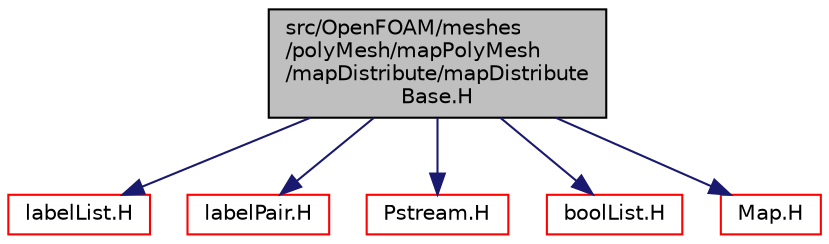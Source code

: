 digraph "src/OpenFOAM/meshes/polyMesh/mapPolyMesh/mapDistribute/mapDistributeBase.H"
{
  bgcolor="transparent";
  edge [fontname="Helvetica",fontsize="10",labelfontname="Helvetica",labelfontsize="10"];
  node [fontname="Helvetica",fontsize="10",shape=record];
  Node1 [label="src/OpenFOAM/meshes\l/polyMesh/mapPolyMesh\l/mapDistribute/mapDistribute\lBase.H",height=0.2,width=0.4,color="black", fillcolor="grey75", style="filled", fontcolor="black"];
  Node1 -> Node2 [color="midnightblue",fontsize="10",style="solid",fontname="Helvetica"];
  Node2 [label="labelList.H",height=0.2,width=0.4,color="red",URL="$a09079.html"];
  Node1 -> Node3 [color="midnightblue",fontsize="10",style="solid",fontname="Helvetica"];
  Node3 [label="labelPair.H",height=0.2,width=0.4,color="red",URL="$a09104.html"];
  Node1 -> Node4 [color="midnightblue",fontsize="10",style="solid",fontname="Helvetica"];
  Node4 [label="Pstream.H",height=0.2,width=0.4,color="red",URL="$a07980.html"];
  Node1 -> Node5 [color="midnightblue",fontsize="10",style="solid",fontname="Helvetica"];
  Node5 [label="boolList.H",height=0.2,width=0.4,color="red",URL="$a09001.html"];
  Node1 -> Node6 [color="midnightblue",fontsize="10",style="solid",fontname="Helvetica"];
  Node6 [label="Map.H",height=0.2,width=0.4,color="red",URL="$a07760.html"];
}
